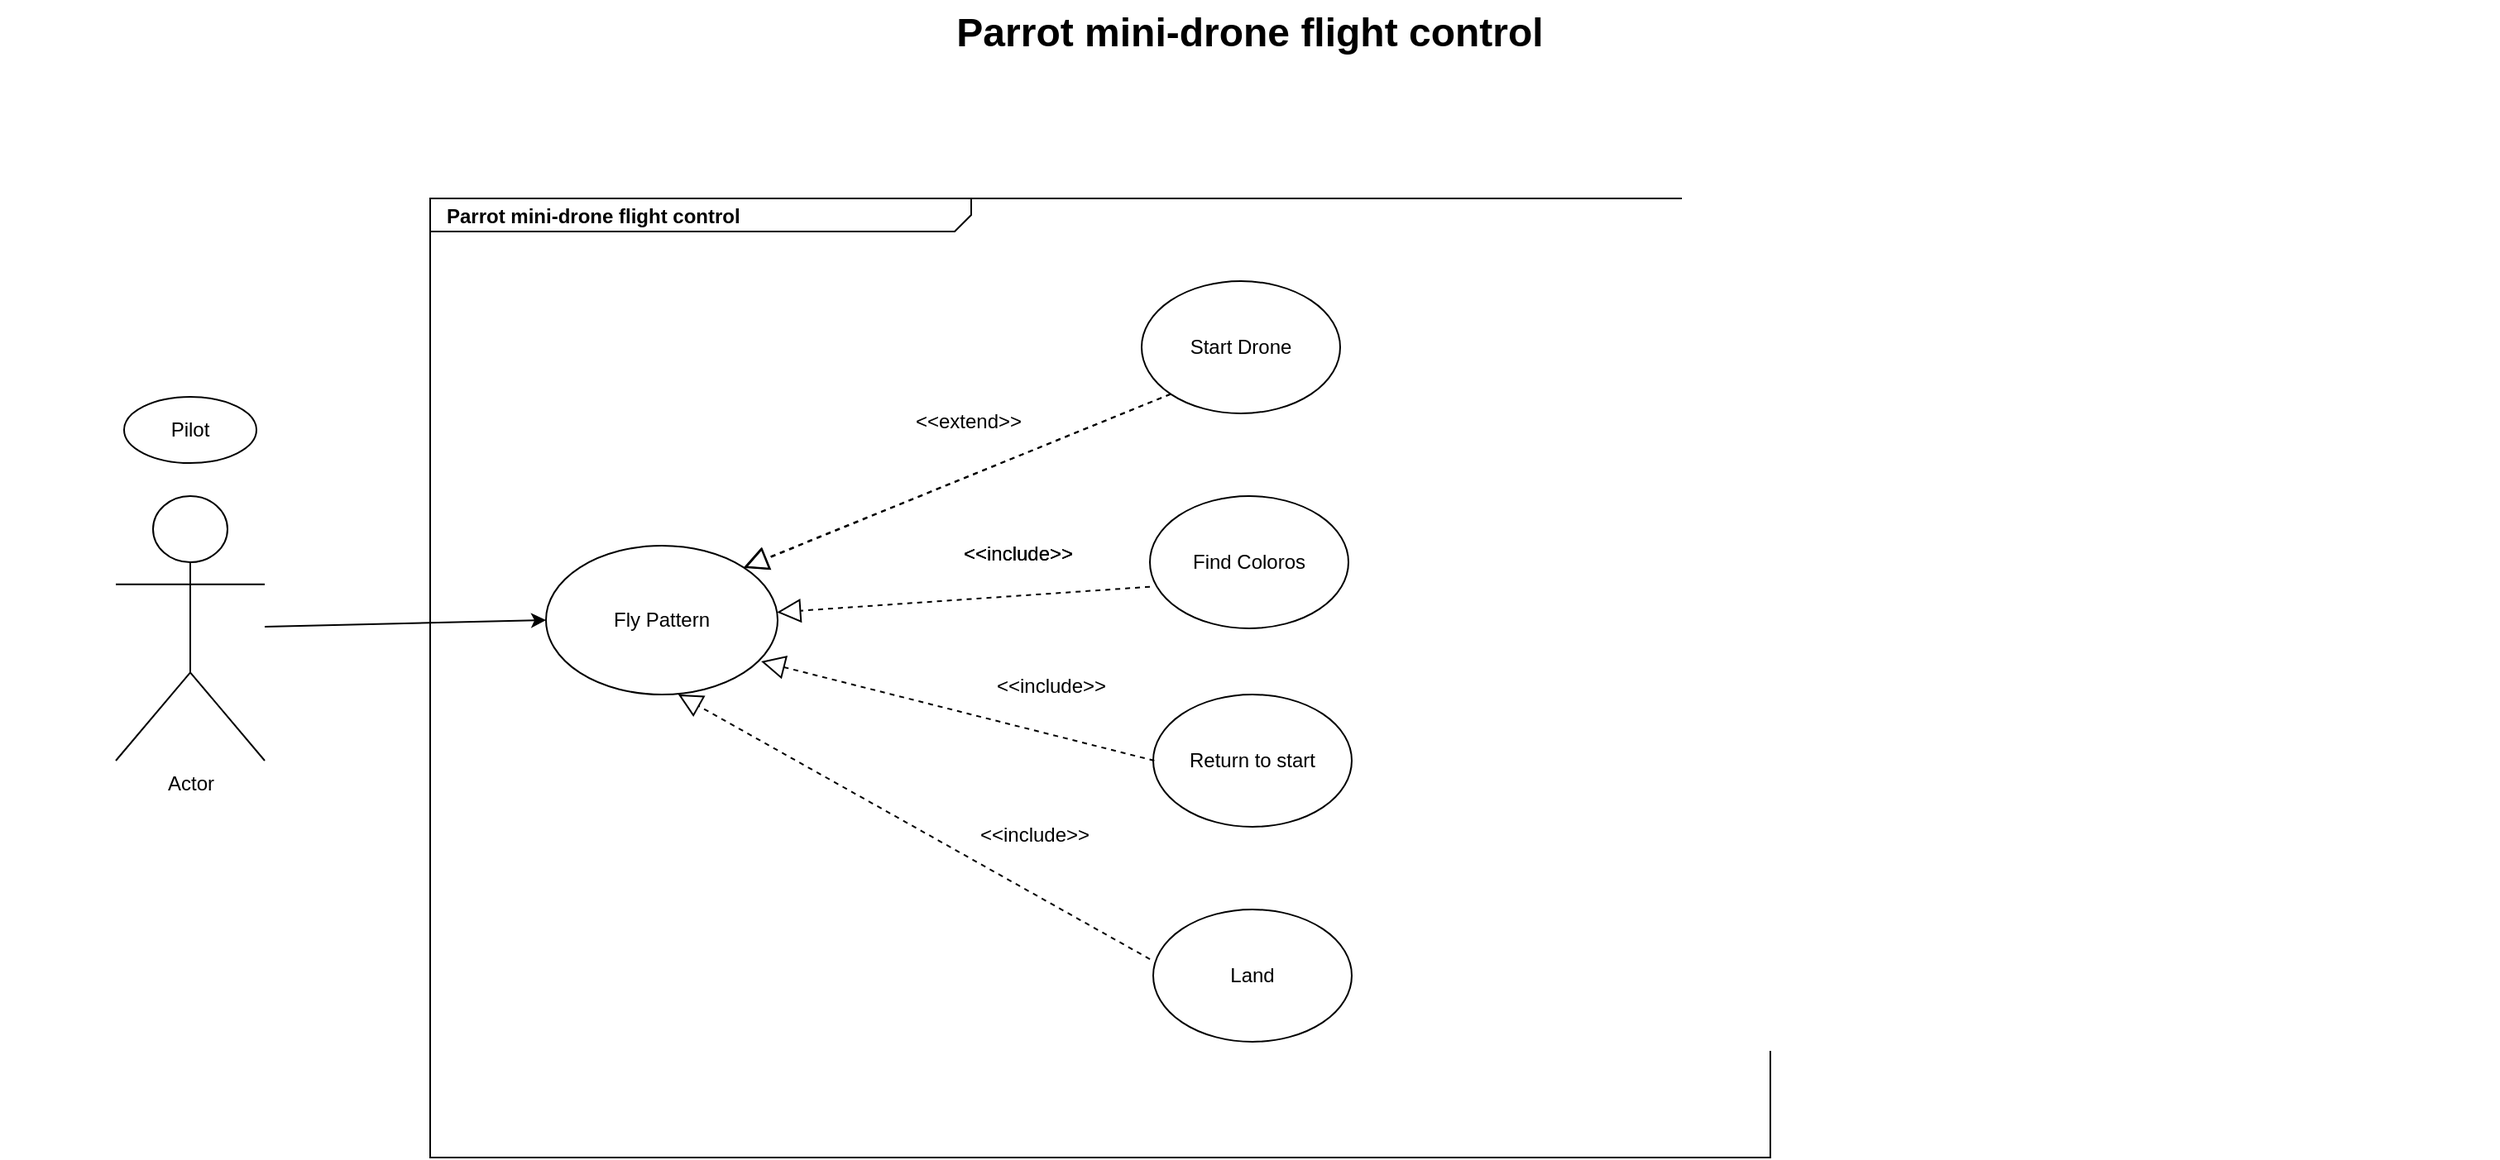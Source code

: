 <mxfile version="20.2.8" type="device"><diagram name="Page-1" id="929967ad-93f9-6ef4-fab6-5d389245f69c"><mxGraphModel dx="1483" dy="927" grid="1" gridSize="10" guides="1" tooltips="1" connect="1" arrows="1" fold="1" page="1" pageScale="1.5" pageWidth="1169" pageHeight="826" background="none" math="0" shadow="0"><root><mxCell id="0" style=";html=1;"/><mxCell id="1" style=";html=1;" parent="0"/><mxCell id="1672d66443f91eb5-1" value="&lt;p style=&quot;margin: 0px ; margin-top: 4px ; margin-left: 10px ; text-align: left&quot;&gt;&lt;span style=&quot;font-weight: 700; text-align: center;&quot;&gt;&lt;font style=&quot;font-size: 12px;&quot;&gt;Parrot mini-drone flight control&lt;/font&gt;&lt;/span&gt;&lt;br&gt;&lt;/p&gt;" style="html=1;strokeWidth=1;shape=mxgraph.sysml.package;html=1;overflow=fill;whiteSpace=wrap;fillColor=none;gradientColor=none;fontSize=12;align=center;labelX=327.64;" parent="1" vertex="1"><mxGeometry x="380" y="160" width="810" height="580" as="geometry"/></mxCell><mxCell id="1672d66443f91eb5-23" value="Parrot mini-drone flight control" style="text;strokeColor=none;fillColor=none;html=1;fontSize=24;fontStyle=1;verticalAlign=middle;align=center;" parent="1" vertex="1"><mxGeometry x="120" y="40" width="1510" height="40" as="geometry"/></mxCell><mxCell id="ukP6erF90f7Xg7Vlb4bU-1" value="Actor" style="shape=umlActor;verticalLabelPosition=bottom;verticalAlign=top;html=1;outlineConnect=0;" parent="1" vertex="1"><mxGeometry x="190" y="340" width="90" height="160" as="geometry"/></mxCell><mxCell id="ukP6erF90f7Xg7Vlb4bU-6" value="Pilot" style="ellipse;whiteSpace=wrap;html=1;" parent="1" vertex="1"><mxGeometry x="195" y="280" width="80" height="40" as="geometry"/></mxCell><mxCell id="NXrHU3MYpPIsI-e95VXx-1" value="Fly Pattern" style="ellipse;whiteSpace=wrap;html=1;fontSize=12;" vertex="1" parent="1"><mxGeometry x="450" y="370" width="140" height="90" as="geometry"/></mxCell><mxCell id="NXrHU3MYpPIsI-e95VXx-3" value="Start Drone" style="ellipse;whiteSpace=wrap;html=1;fontSize=12;" vertex="1" parent="1"><mxGeometry x="810" y="210" width="120" height="80" as="geometry"/></mxCell><mxCell id="NXrHU3MYpPIsI-e95VXx-4" value="" style="endArrow=block;dashed=1;endFill=0;endSize=12;html=1;rounded=0;fontSize=12;exitX=0;exitY=1;exitDx=0;exitDy=0;entryX=1;entryY=0;entryDx=0;entryDy=0;" edge="1" parent="1" source="NXrHU3MYpPIsI-e95VXx-3" target="NXrHU3MYpPIsI-e95VXx-1"><mxGeometry width="160" relative="1" as="geometry"><mxPoint x="670" y="360" as="sourcePoint"/><mxPoint x="820" y="350" as="targetPoint"/></mxGeometry></mxCell><mxCell id="NXrHU3MYpPIsI-e95VXx-5" value="Find Coloros" style="ellipse;whiteSpace=wrap;html=1;fontSize=12;" vertex="1" parent="1"><mxGeometry x="815" y="340" width="120" height="80" as="geometry"/></mxCell><mxCell id="NXrHU3MYpPIsI-e95VXx-6" value="Return to start" style="ellipse;whiteSpace=wrap;html=1;fontSize=12;" vertex="1" parent="1"><mxGeometry x="817" y="460" width="120" height="80" as="geometry"/></mxCell><mxCell id="NXrHU3MYpPIsI-e95VXx-7" value="&amp;lt;&amp;lt;extend&amp;gt;&amp;gt;" style="text;html=1;align=center;verticalAlign=middle;resizable=0;points=[];autosize=1;strokeColor=none;fillColor=none;fontSize=12;" vertex="1" parent="1"><mxGeometry x="660" y="280" width="90" height="30" as="geometry"/></mxCell><mxCell id="NXrHU3MYpPIsI-e95VXx-9" value="" style="endArrow=classic;html=1;rounded=0;fontSize=12;entryX=0;entryY=0.5;entryDx=0;entryDy=0;" edge="1" parent="1" source="ukP6erF90f7Xg7Vlb4bU-1" target="NXrHU3MYpPIsI-e95VXx-1"><mxGeometry width="50" height="50" relative="1" as="geometry"><mxPoint x="290" y="415" as="sourcePoint"/><mxPoint x="390" y="420" as="targetPoint"/><Array as="points"/></mxGeometry></mxCell><mxCell id="NXrHU3MYpPIsI-e95VXx-10" value="Land" style="ellipse;whiteSpace=wrap;html=1;fontSize=12;" vertex="1" parent="1"><mxGeometry x="817" y="590" width="120" height="80" as="geometry"/></mxCell><mxCell id="NXrHU3MYpPIsI-e95VXx-12" value="" style="endArrow=block;dashed=1;endFill=0;endSize=12;html=1;rounded=0;fontSize=12;exitX=0;exitY=1;exitDx=0;exitDy=0;entryX=1;entryY=0;entryDx=0;entryDy=0;" edge="1" parent="1"><mxGeometry width="160" relative="1" as="geometry"><mxPoint x="827.574" y="278.284" as="sourcePoint"/><mxPoint x="569.892" y="383.436" as="targetPoint"/></mxGeometry></mxCell><mxCell id="NXrHU3MYpPIsI-e95VXx-13" value="" style="endArrow=block;dashed=1;endFill=0;endSize=12;html=1;rounded=0;fontSize=12;exitX=0;exitY=1;exitDx=0;exitDy=0;" edge="1" parent="1" target="NXrHU3MYpPIsI-e95VXx-1"><mxGeometry width="160" relative="1" as="geometry"><mxPoint x="815.004" y="394.844" as="sourcePoint"/><mxPoint x="557.322" y="499.996" as="targetPoint"/></mxGeometry></mxCell><mxCell id="NXrHU3MYpPIsI-e95VXx-14" value="" style="endArrow=block;dashed=1;endFill=0;endSize=12;html=1;rounded=0;fontSize=12;exitX=0;exitY=1;exitDx=0;exitDy=0;entryX=0.929;entryY=0.778;entryDx=0;entryDy=0;entryPerimeter=0;" edge="1" parent="1" target="NXrHU3MYpPIsI-e95VXx-1"><mxGeometry width="160" relative="1" as="geometry"><mxPoint x="817.684" y="500.004" as="sourcePoint"/><mxPoint x="560.002" y="605.156" as="targetPoint"/></mxGeometry></mxCell><mxCell id="NXrHU3MYpPIsI-e95VXx-15" value="" style="endArrow=block;dashed=1;endFill=0;endSize=12;html=1;rounded=0;fontSize=12;exitX=0;exitY=1;exitDx=0;exitDy=0;entryX=0.571;entryY=1;entryDx=0;entryDy=0;entryPerimeter=0;" edge="1" parent="1" target="NXrHU3MYpPIsI-e95VXx-1"><mxGeometry width="160" relative="1" as="geometry"><mxPoint x="815.004" y="620.004" as="sourcePoint"/><mxPoint x="557.322" y="725.156" as="targetPoint"/></mxGeometry></mxCell><mxCell id="NXrHU3MYpPIsI-e95VXx-18" value="&amp;lt;&amp;lt;include&amp;gt;&amp;gt;" style="text;html=1;align=center;verticalAlign=middle;resizable=0;points=[];autosize=1;strokeColor=none;fillColor=none;fontSize=12;" vertex="1" parent="1"><mxGeometry x="690" y="360" width="90" height="30" as="geometry"/></mxCell><mxCell id="NXrHU3MYpPIsI-e95VXx-19" value="&amp;lt;&amp;lt;include&amp;gt;&amp;gt;" style="text;html=1;align=center;verticalAlign=middle;resizable=0;points=[];autosize=1;strokeColor=none;fillColor=none;fontSize=12;" vertex="1" parent="1"><mxGeometry x="690" y="360" width="90" height="30" as="geometry"/></mxCell><mxCell id="NXrHU3MYpPIsI-e95VXx-20" value="&amp;lt;&amp;lt;include&amp;gt;&amp;gt;" style="text;html=1;align=center;verticalAlign=middle;resizable=0;points=[];autosize=1;strokeColor=none;fillColor=none;fontSize=12;" vertex="1" parent="1"><mxGeometry x="710" y="440" width="90" height="30" as="geometry"/></mxCell><mxCell id="NXrHU3MYpPIsI-e95VXx-21" value="&amp;lt;&amp;lt;include&amp;gt;&amp;gt;" style="text;html=1;align=center;verticalAlign=middle;resizable=0;points=[];autosize=1;strokeColor=none;fillColor=none;fontSize=12;" vertex="1" parent="1"><mxGeometry x="700" y="530" width="90" height="30" as="geometry"/></mxCell></root></mxGraphModel></diagram></mxfile>